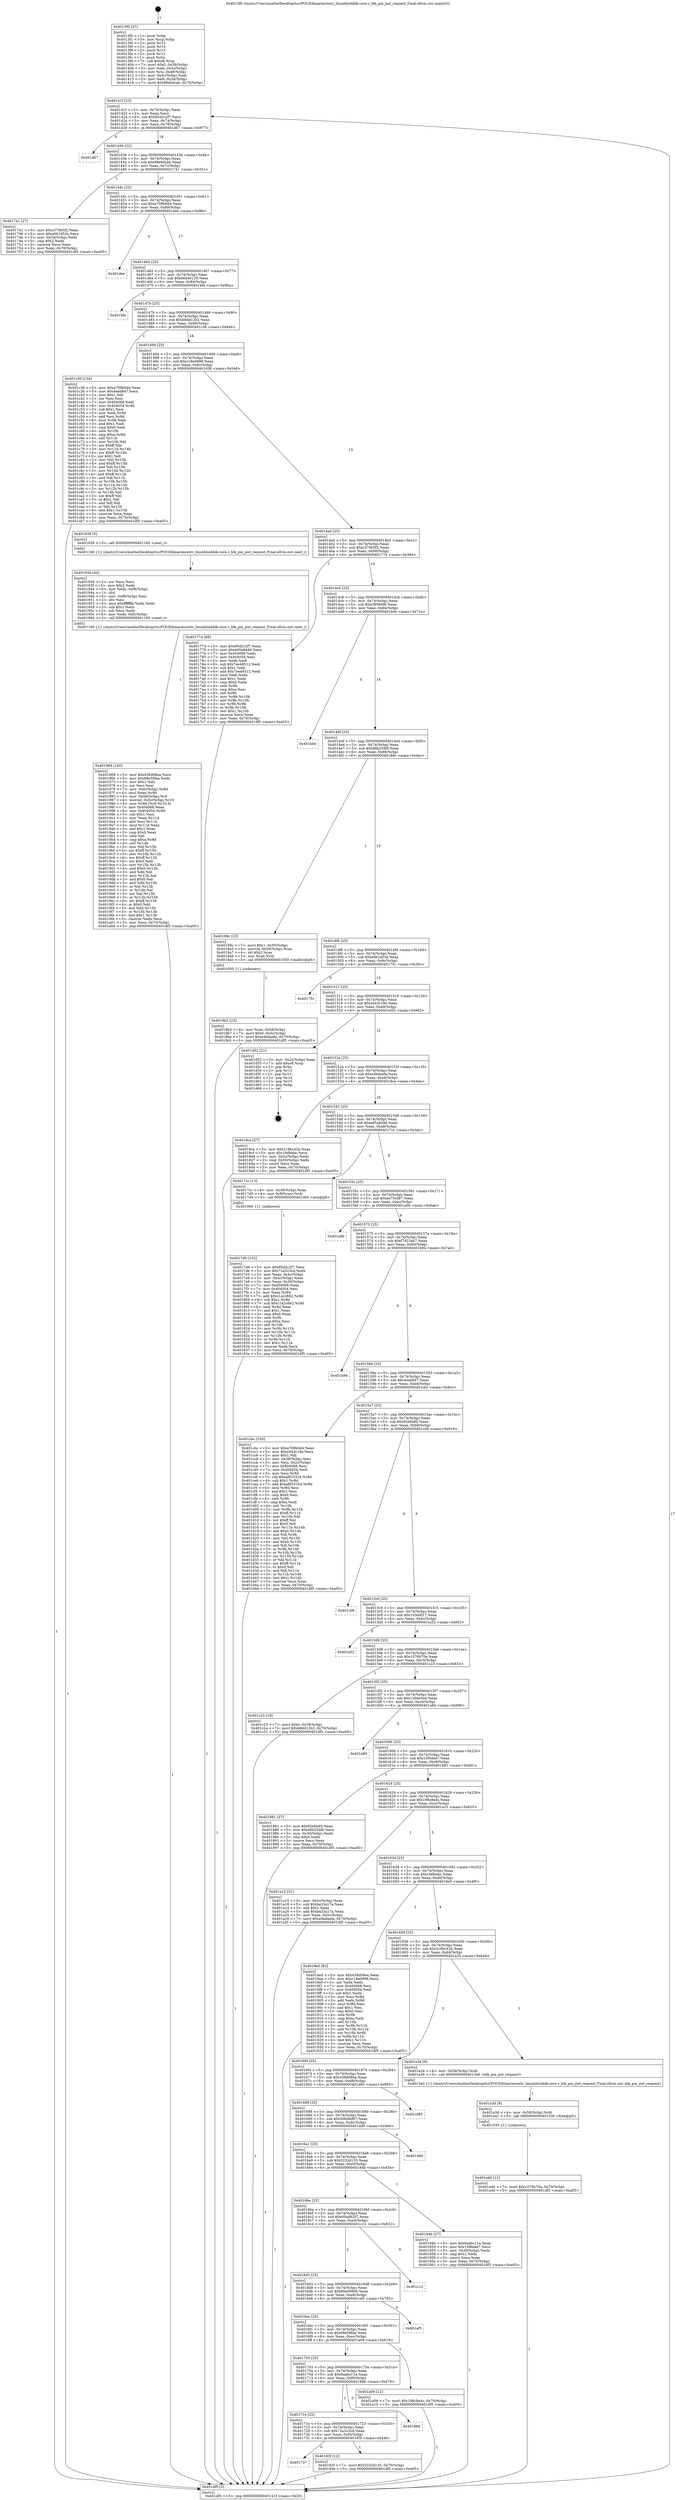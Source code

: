 digraph "0x4013f0" {
  label = "0x4013f0 (/mnt/c/Users/mathe/Desktop/tcc/POCII/binaries/extr_linuxblockblk-core.c_blk_pm_put_request_Final-ollvm.out::main(0))"
  labelloc = "t"
  node[shape=record]

  Entry [label="",width=0.3,height=0.3,shape=circle,fillcolor=black,style=filled]
  "0x40141f" [label="{
     0x40141f [23]\l
     | [instrs]\l
     &nbsp;&nbsp;0x40141f \<+3\>: mov -0x70(%rbp),%eax\l
     &nbsp;&nbsp;0x401422 \<+2\>: mov %eax,%ecx\l
     &nbsp;&nbsp;0x401424 \<+6\>: sub $0x95d2c2f7,%ecx\l
     &nbsp;&nbsp;0x40142a \<+3\>: mov %eax,-0x74(%rbp)\l
     &nbsp;&nbsp;0x40142d \<+3\>: mov %ecx,-0x78(%rbp)\l
     &nbsp;&nbsp;0x401430 \<+6\>: je 0000000000401d67 \<main+0x977\>\l
  }"]
  "0x401d67" [label="{
     0x401d67\l
  }", style=dashed]
  "0x401436" [label="{
     0x401436 [22]\l
     | [instrs]\l
     &nbsp;&nbsp;0x401436 \<+5\>: jmp 000000000040143b \<main+0x4b\>\l
     &nbsp;&nbsp;0x40143b \<+3\>: mov -0x74(%rbp),%eax\l
     &nbsp;&nbsp;0x40143e \<+5\>: sub $0x98e6dcab,%eax\l
     &nbsp;&nbsp;0x401443 \<+3\>: mov %eax,-0x7c(%rbp)\l
     &nbsp;&nbsp;0x401446 \<+6\>: je 0000000000401741 \<main+0x351\>\l
  }"]
  Exit [label="",width=0.3,height=0.3,shape=circle,fillcolor=black,style=filled,peripheries=2]
  "0x401741" [label="{
     0x401741 [27]\l
     | [instrs]\l
     &nbsp;&nbsp;0x401741 \<+5\>: mov $0xc370b5f2,%eax\l
     &nbsp;&nbsp;0x401746 \<+5\>: mov $0xe061d53a,%ecx\l
     &nbsp;&nbsp;0x40174b \<+3\>: mov -0x34(%rbp),%edx\l
     &nbsp;&nbsp;0x40174e \<+3\>: cmp $0x2,%edx\l
     &nbsp;&nbsp;0x401751 \<+3\>: cmovne %ecx,%eax\l
     &nbsp;&nbsp;0x401754 \<+3\>: mov %eax,-0x70(%rbp)\l
     &nbsp;&nbsp;0x401757 \<+5\>: jmp 0000000000401df5 \<main+0xa05\>\l
  }"]
  "0x40144c" [label="{
     0x40144c [22]\l
     | [instrs]\l
     &nbsp;&nbsp;0x40144c \<+5\>: jmp 0000000000401451 \<main+0x61\>\l
     &nbsp;&nbsp;0x401451 \<+3\>: mov -0x74(%rbp),%eax\l
     &nbsp;&nbsp;0x401454 \<+5\>: sub $0xa709b0d4,%eax\l
     &nbsp;&nbsp;0x401459 \<+3\>: mov %eax,-0x80(%rbp)\l
     &nbsp;&nbsp;0x40145c \<+6\>: je 0000000000401dee \<main+0x9fe\>\l
  }"]
  "0x401df5" [label="{
     0x401df5 [5]\l
     | [instrs]\l
     &nbsp;&nbsp;0x401df5 \<+5\>: jmp 000000000040141f \<main+0x2f\>\l
  }"]
  "0x4013f0" [label="{
     0x4013f0 [47]\l
     | [instrs]\l
     &nbsp;&nbsp;0x4013f0 \<+1\>: push %rbp\l
     &nbsp;&nbsp;0x4013f1 \<+3\>: mov %rsp,%rbp\l
     &nbsp;&nbsp;0x4013f4 \<+2\>: push %r15\l
     &nbsp;&nbsp;0x4013f6 \<+2\>: push %r14\l
     &nbsp;&nbsp;0x4013f8 \<+2\>: push %r13\l
     &nbsp;&nbsp;0x4013fa \<+2\>: push %r12\l
     &nbsp;&nbsp;0x4013fc \<+1\>: push %rbx\l
     &nbsp;&nbsp;0x4013fd \<+7\>: sub $0xe8,%rsp\l
     &nbsp;&nbsp;0x401404 \<+7\>: movl $0x0,-0x38(%rbp)\l
     &nbsp;&nbsp;0x40140b \<+3\>: mov %edi,-0x3c(%rbp)\l
     &nbsp;&nbsp;0x40140e \<+4\>: mov %rsi,-0x48(%rbp)\l
     &nbsp;&nbsp;0x401412 \<+3\>: mov -0x3c(%rbp),%edi\l
     &nbsp;&nbsp;0x401415 \<+3\>: mov %edi,-0x34(%rbp)\l
     &nbsp;&nbsp;0x401418 \<+7\>: movl $0x98e6dcab,-0x70(%rbp)\l
  }"]
  "0x401a46" [label="{
     0x401a46 [12]\l
     | [instrs]\l
     &nbsp;&nbsp;0x401a46 \<+7\>: movl $0x1076b70a,-0x70(%rbp)\l
     &nbsp;&nbsp;0x401a4d \<+5\>: jmp 0000000000401df5 \<main+0xa05\>\l
  }"]
  "0x401dee" [label="{
     0x401dee\l
  }", style=dashed]
  "0x401462" [label="{
     0x401462 [25]\l
     | [instrs]\l
     &nbsp;&nbsp;0x401462 \<+5\>: jmp 0000000000401467 \<main+0x77\>\l
     &nbsp;&nbsp;0x401467 \<+3\>: mov -0x74(%rbp),%eax\l
     &nbsp;&nbsp;0x40146a \<+5\>: sub $0xb6d40129,%eax\l
     &nbsp;&nbsp;0x40146f \<+6\>: mov %eax,-0x84(%rbp)\l
     &nbsp;&nbsp;0x401475 \<+6\>: je 0000000000401bfa \<main+0x80a\>\l
  }"]
  "0x401a3d" [label="{
     0x401a3d [9]\l
     | [instrs]\l
     &nbsp;&nbsp;0x401a3d \<+4\>: mov -0x58(%rbp),%rdi\l
     &nbsp;&nbsp;0x401a41 \<+5\>: call 0000000000401030 \<free@plt\>\l
     | [calls]\l
     &nbsp;&nbsp;0x401030 \{1\} (unknown)\l
  }"]
  "0x401bfa" [label="{
     0x401bfa\l
  }", style=dashed]
  "0x40147b" [label="{
     0x40147b [25]\l
     | [instrs]\l
     &nbsp;&nbsp;0x40147b \<+5\>: jmp 0000000000401480 \<main+0x90\>\l
     &nbsp;&nbsp;0x401480 \<+3\>: mov -0x74(%rbp),%eax\l
     &nbsp;&nbsp;0x401483 \<+5\>: sub $0xb8dd12b2,%eax\l
     &nbsp;&nbsp;0x401488 \<+6\>: mov %eax,-0x88(%rbp)\l
     &nbsp;&nbsp;0x40148e \<+6\>: je 0000000000401c36 \<main+0x846\>\l
  }"]
  "0x401969" [label="{
     0x401969 [160]\l
     | [instrs]\l
     &nbsp;&nbsp;0x401969 \<+5\>: mov $0x438d08ea,%ecx\l
     &nbsp;&nbsp;0x40196e \<+5\>: mov $0x68e59fae,%edx\l
     &nbsp;&nbsp;0x401973 \<+3\>: mov $0x1,%dil\l
     &nbsp;&nbsp;0x401976 \<+2\>: xor %esi,%esi\l
     &nbsp;&nbsp;0x401978 \<+7\>: mov -0xfc(%rbp),%r8d\l
     &nbsp;&nbsp;0x40197f \<+4\>: imul %eax,%r8d\l
     &nbsp;&nbsp;0x401983 \<+4\>: mov -0x58(%rbp),%r9\l
     &nbsp;&nbsp;0x401987 \<+4\>: movslq -0x5c(%rbp),%r10\l
     &nbsp;&nbsp;0x40198b \<+4\>: mov %r8d,(%r9,%r10,4)\l
     &nbsp;&nbsp;0x40198f \<+7\>: mov 0x404068,%eax\l
     &nbsp;&nbsp;0x401996 \<+8\>: mov 0x404054,%r8d\l
     &nbsp;&nbsp;0x40199e \<+3\>: sub $0x1,%esi\l
     &nbsp;&nbsp;0x4019a1 \<+3\>: mov %eax,%r11d\l
     &nbsp;&nbsp;0x4019a4 \<+3\>: add %esi,%r11d\l
     &nbsp;&nbsp;0x4019a7 \<+4\>: imul %r11d,%eax\l
     &nbsp;&nbsp;0x4019ab \<+3\>: and $0x1,%eax\l
     &nbsp;&nbsp;0x4019ae \<+3\>: cmp $0x0,%eax\l
     &nbsp;&nbsp;0x4019b1 \<+3\>: sete %bl\l
     &nbsp;&nbsp;0x4019b4 \<+4\>: cmp $0xa,%r8d\l
     &nbsp;&nbsp;0x4019b8 \<+4\>: setl %r14b\l
     &nbsp;&nbsp;0x4019bc \<+3\>: mov %bl,%r15b\l
     &nbsp;&nbsp;0x4019bf \<+4\>: xor $0xff,%r15b\l
     &nbsp;&nbsp;0x4019c3 \<+3\>: mov %r14b,%r12b\l
     &nbsp;&nbsp;0x4019c6 \<+4\>: xor $0xff,%r12b\l
     &nbsp;&nbsp;0x4019ca \<+4\>: xor $0x0,%dil\l
     &nbsp;&nbsp;0x4019ce \<+3\>: mov %r15b,%r13b\l
     &nbsp;&nbsp;0x4019d1 \<+4\>: and $0x0,%r13b\l
     &nbsp;&nbsp;0x4019d5 \<+3\>: and %dil,%bl\l
     &nbsp;&nbsp;0x4019d8 \<+3\>: mov %r12b,%al\l
     &nbsp;&nbsp;0x4019db \<+2\>: and $0x0,%al\l
     &nbsp;&nbsp;0x4019dd \<+3\>: and %dil,%r14b\l
     &nbsp;&nbsp;0x4019e0 \<+3\>: or %bl,%r13b\l
     &nbsp;&nbsp;0x4019e3 \<+3\>: or %r14b,%al\l
     &nbsp;&nbsp;0x4019e6 \<+3\>: xor %al,%r13b\l
     &nbsp;&nbsp;0x4019e9 \<+3\>: or %r12b,%r15b\l
     &nbsp;&nbsp;0x4019ec \<+4\>: xor $0xff,%r15b\l
     &nbsp;&nbsp;0x4019f0 \<+4\>: or $0x0,%dil\l
     &nbsp;&nbsp;0x4019f4 \<+3\>: and %dil,%r15b\l
     &nbsp;&nbsp;0x4019f7 \<+3\>: or %r15b,%r13b\l
     &nbsp;&nbsp;0x4019fa \<+4\>: test $0x1,%r13b\l
     &nbsp;&nbsp;0x4019fe \<+3\>: cmovne %edx,%ecx\l
     &nbsp;&nbsp;0x401a01 \<+3\>: mov %ecx,-0x70(%rbp)\l
     &nbsp;&nbsp;0x401a04 \<+5\>: jmp 0000000000401df5 \<main+0xa05\>\l
  }"]
  "0x401c36" [label="{
     0x401c36 [134]\l
     | [instrs]\l
     &nbsp;&nbsp;0x401c36 \<+5\>: mov $0xa709b0d4,%eax\l
     &nbsp;&nbsp;0x401c3b \<+5\>: mov $0x4eeb847,%ecx\l
     &nbsp;&nbsp;0x401c40 \<+2\>: mov $0x1,%dl\l
     &nbsp;&nbsp;0x401c42 \<+2\>: xor %esi,%esi\l
     &nbsp;&nbsp;0x401c44 \<+7\>: mov 0x404068,%edi\l
     &nbsp;&nbsp;0x401c4b \<+8\>: mov 0x404054,%r8d\l
     &nbsp;&nbsp;0x401c53 \<+3\>: sub $0x1,%esi\l
     &nbsp;&nbsp;0x401c56 \<+3\>: mov %edi,%r9d\l
     &nbsp;&nbsp;0x401c59 \<+3\>: add %esi,%r9d\l
     &nbsp;&nbsp;0x401c5c \<+4\>: imul %r9d,%edi\l
     &nbsp;&nbsp;0x401c60 \<+3\>: and $0x1,%edi\l
     &nbsp;&nbsp;0x401c63 \<+3\>: cmp $0x0,%edi\l
     &nbsp;&nbsp;0x401c66 \<+4\>: sete %r10b\l
     &nbsp;&nbsp;0x401c6a \<+4\>: cmp $0xa,%r8d\l
     &nbsp;&nbsp;0x401c6e \<+4\>: setl %r11b\l
     &nbsp;&nbsp;0x401c72 \<+3\>: mov %r10b,%bl\l
     &nbsp;&nbsp;0x401c75 \<+3\>: xor $0xff,%bl\l
     &nbsp;&nbsp;0x401c78 \<+3\>: mov %r11b,%r14b\l
     &nbsp;&nbsp;0x401c7b \<+4\>: xor $0xff,%r14b\l
     &nbsp;&nbsp;0x401c7f \<+3\>: xor $0x1,%dl\l
     &nbsp;&nbsp;0x401c82 \<+3\>: mov %bl,%r15b\l
     &nbsp;&nbsp;0x401c85 \<+4\>: and $0xff,%r15b\l
     &nbsp;&nbsp;0x401c89 \<+3\>: and %dl,%r10b\l
     &nbsp;&nbsp;0x401c8c \<+3\>: mov %r14b,%r12b\l
     &nbsp;&nbsp;0x401c8f \<+4\>: and $0xff,%r12b\l
     &nbsp;&nbsp;0x401c93 \<+3\>: and %dl,%r11b\l
     &nbsp;&nbsp;0x401c96 \<+3\>: or %r10b,%r15b\l
     &nbsp;&nbsp;0x401c99 \<+3\>: or %r11b,%r12b\l
     &nbsp;&nbsp;0x401c9c \<+3\>: xor %r12b,%r15b\l
     &nbsp;&nbsp;0x401c9f \<+3\>: or %r14b,%bl\l
     &nbsp;&nbsp;0x401ca2 \<+3\>: xor $0xff,%bl\l
     &nbsp;&nbsp;0x401ca5 \<+3\>: or $0x1,%dl\l
     &nbsp;&nbsp;0x401ca8 \<+2\>: and %dl,%bl\l
     &nbsp;&nbsp;0x401caa \<+3\>: or %bl,%r15b\l
     &nbsp;&nbsp;0x401cad \<+4\>: test $0x1,%r15b\l
     &nbsp;&nbsp;0x401cb1 \<+3\>: cmovne %ecx,%eax\l
     &nbsp;&nbsp;0x401cb4 \<+3\>: mov %eax,-0x70(%rbp)\l
     &nbsp;&nbsp;0x401cb7 \<+5\>: jmp 0000000000401df5 \<main+0xa05\>\l
  }"]
  "0x401494" [label="{
     0x401494 [25]\l
     | [instrs]\l
     &nbsp;&nbsp;0x401494 \<+5\>: jmp 0000000000401499 \<main+0xa9\>\l
     &nbsp;&nbsp;0x401499 \<+3\>: mov -0x74(%rbp),%eax\l
     &nbsp;&nbsp;0x40149c \<+5\>: sub $0xc18e0898,%eax\l
     &nbsp;&nbsp;0x4014a1 \<+6\>: mov %eax,-0x8c(%rbp)\l
     &nbsp;&nbsp;0x4014a7 \<+6\>: je 0000000000401938 \<main+0x548\>\l
  }"]
  "0x40193d" [label="{
     0x40193d [44]\l
     | [instrs]\l
     &nbsp;&nbsp;0x40193d \<+2\>: xor %ecx,%ecx\l
     &nbsp;&nbsp;0x40193f \<+5\>: mov $0x2,%edx\l
     &nbsp;&nbsp;0x401944 \<+6\>: mov %edx,-0xf8(%rbp)\l
     &nbsp;&nbsp;0x40194a \<+1\>: cltd\l
     &nbsp;&nbsp;0x40194b \<+6\>: mov -0xf8(%rbp),%esi\l
     &nbsp;&nbsp;0x401951 \<+2\>: idiv %esi\l
     &nbsp;&nbsp;0x401953 \<+6\>: imul $0xfffffffe,%edx,%edx\l
     &nbsp;&nbsp;0x401959 \<+3\>: sub $0x1,%ecx\l
     &nbsp;&nbsp;0x40195c \<+2\>: sub %ecx,%edx\l
     &nbsp;&nbsp;0x40195e \<+6\>: mov %edx,-0xfc(%rbp)\l
     &nbsp;&nbsp;0x401964 \<+5\>: call 0000000000401160 \<next_i\>\l
     | [calls]\l
     &nbsp;&nbsp;0x401160 \{1\} (/mnt/c/Users/mathe/Desktop/tcc/POCII/binaries/extr_linuxblockblk-core.c_blk_pm_put_request_Final-ollvm.out::next_i)\l
  }"]
  "0x401938" [label="{
     0x401938 [5]\l
     | [instrs]\l
     &nbsp;&nbsp;0x401938 \<+5\>: call 0000000000401160 \<next_i\>\l
     | [calls]\l
     &nbsp;&nbsp;0x401160 \{1\} (/mnt/c/Users/mathe/Desktop/tcc/POCII/binaries/extr_linuxblockblk-core.c_blk_pm_put_request_Final-ollvm.out::next_i)\l
  }"]
  "0x4014ad" [label="{
     0x4014ad [25]\l
     | [instrs]\l
     &nbsp;&nbsp;0x4014ad \<+5\>: jmp 00000000004014b2 \<main+0xc2\>\l
     &nbsp;&nbsp;0x4014b2 \<+3\>: mov -0x74(%rbp),%eax\l
     &nbsp;&nbsp;0x4014b5 \<+5\>: sub $0xc370b5f2,%eax\l
     &nbsp;&nbsp;0x4014ba \<+6\>: mov %eax,-0x90(%rbp)\l
     &nbsp;&nbsp;0x4014c0 \<+6\>: je 0000000000401774 \<main+0x384\>\l
  }"]
  "0x4018b3" [label="{
     0x4018b3 [23]\l
     | [instrs]\l
     &nbsp;&nbsp;0x4018b3 \<+4\>: mov %rax,-0x58(%rbp)\l
     &nbsp;&nbsp;0x4018b7 \<+7\>: movl $0x0,-0x5c(%rbp)\l
     &nbsp;&nbsp;0x4018be \<+7\>: movl $0xe4bdaefa,-0x70(%rbp)\l
     &nbsp;&nbsp;0x4018c5 \<+5\>: jmp 0000000000401df5 \<main+0xa05\>\l
  }"]
  "0x401774" [label="{
     0x401774 [88]\l
     | [instrs]\l
     &nbsp;&nbsp;0x401774 \<+5\>: mov $0x95d2c2f7,%eax\l
     &nbsp;&nbsp;0x401779 \<+5\>: mov $0xe95a849d,%ecx\l
     &nbsp;&nbsp;0x40177e \<+7\>: mov 0x404068,%edx\l
     &nbsp;&nbsp;0x401785 \<+7\>: mov 0x404054,%esi\l
     &nbsp;&nbsp;0x40178c \<+2\>: mov %edx,%edi\l
     &nbsp;&nbsp;0x40178e \<+6\>: sub $0x7ee48512,%edi\l
     &nbsp;&nbsp;0x401794 \<+3\>: sub $0x1,%edi\l
     &nbsp;&nbsp;0x401797 \<+6\>: add $0x7ee48512,%edi\l
     &nbsp;&nbsp;0x40179d \<+3\>: imul %edi,%edx\l
     &nbsp;&nbsp;0x4017a0 \<+3\>: and $0x1,%edx\l
     &nbsp;&nbsp;0x4017a3 \<+3\>: cmp $0x0,%edx\l
     &nbsp;&nbsp;0x4017a6 \<+4\>: sete %r8b\l
     &nbsp;&nbsp;0x4017aa \<+3\>: cmp $0xa,%esi\l
     &nbsp;&nbsp;0x4017ad \<+4\>: setl %r9b\l
     &nbsp;&nbsp;0x4017b1 \<+3\>: mov %r8b,%r10b\l
     &nbsp;&nbsp;0x4017b4 \<+3\>: and %r9b,%r10b\l
     &nbsp;&nbsp;0x4017b7 \<+3\>: xor %r9b,%r8b\l
     &nbsp;&nbsp;0x4017ba \<+3\>: or %r8b,%r10b\l
     &nbsp;&nbsp;0x4017bd \<+4\>: test $0x1,%r10b\l
     &nbsp;&nbsp;0x4017c1 \<+3\>: cmovne %ecx,%eax\l
     &nbsp;&nbsp;0x4017c4 \<+3\>: mov %eax,-0x70(%rbp)\l
     &nbsp;&nbsp;0x4017c7 \<+5\>: jmp 0000000000401df5 \<main+0xa05\>\l
  }"]
  "0x4014c6" [label="{
     0x4014c6 [25]\l
     | [instrs]\l
     &nbsp;&nbsp;0x4014c6 \<+5\>: jmp 00000000004014cb \<main+0xdb\>\l
     &nbsp;&nbsp;0x4014cb \<+3\>: mov -0x74(%rbp),%eax\l
     &nbsp;&nbsp;0x4014ce \<+5\>: sub $0xcf9560f6,%eax\l
     &nbsp;&nbsp;0x4014d3 \<+6\>: mov %eax,-0x94(%rbp)\l
     &nbsp;&nbsp;0x4014d9 \<+6\>: je 0000000000401b0e \<main+0x71e\>\l
  }"]
  "0x401737" [label="{
     0x401737\l
  }", style=dashed]
  "0x401b0e" [label="{
     0x401b0e\l
  }", style=dashed]
  "0x4014df" [label="{
     0x4014df [25]\l
     | [instrs]\l
     &nbsp;&nbsp;0x4014df \<+5\>: jmp 00000000004014e4 \<main+0xf4\>\l
     &nbsp;&nbsp;0x4014e4 \<+3\>: mov -0x74(%rbp),%eax\l
     &nbsp;&nbsp;0x4014e7 \<+5\>: sub $0xd6b254f0,%eax\l
     &nbsp;&nbsp;0x4014ec \<+6\>: mov %eax,-0x98(%rbp)\l
     &nbsp;&nbsp;0x4014f2 \<+6\>: je 000000000040189c \<main+0x4ac\>\l
  }"]
  "0x40183f" [label="{
     0x40183f [12]\l
     | [instrs]\l
     &nbsp;&nbsp;0x40183f \<+7\>: movl $0x5232d135,-0x70(%rbp)\l
     &nbsp;&nbsp;0x401846 \<+5\>: jmp 0000000000401df5 \<main+0xa05\>\l
  }"]
  "0x40189c" [label="{
     0x40189c [23]\l
     | [instrs]\l
     &nbsp;&nbsp;0x40189c \<+7\>: movl $0x1,-0x50(%rbp)\l
     &nbsp;&nbsp;0x4018a3 \<+4\>: movslq -0x50(%rbp),%rax\l
     &nbsp;&nbsp;0x4018a7 \<+4\>: shl $0x2,%rax\l
     &nbsp;&nbsp;0x4018ab \<+3\>: mov %rax,%rdi\l
     &nbsp;&nbsp;0x4018ae \<+5\>: call 0000000000401050 \<malloc@plt\>\l
     | [calls]\l
     &nbsp;&nbsp;0x401050 \{1\} (unknown)\l
  }"]
  "0x4014f8" [label="{
     0x4014f8 [25]\l
     | [instrs]\l
     &nbsp;&nbsp;0x4014f8 \<+5\>: jmp 00000000004014fd \<main+0x10d\>\l
     &nbsp;&nbsp;0x4014fd \<+3\>: mov -0x74(%rbp),%eax\l
     &nbsp;&nbsp;0x401500 \<+5\>: sub $0xe061d53a,%eax\l
     &nbsp;&nbsp;0x401505 \<+6\>: mov %eax,-0x9c(%rbp)\l
     &nbsp;&nbsp;0x40150b \<+6\>: je 000000000040175c \<main+0x36c\>\l
  }"]
  "0x40171e" [label="{
     0x40171e [25]\l
     | [instrs]\l
     &nbsp;&nbsp;0x40171e \<+5\>: jmp 0000000000401723 \<main+0x333\>\l
     &nbsp;&nbsp;0x401723 \<+3\>: mov -0x74(%rbp),%eax\l
     &nbsp;&nbsp;0x401726 \<+5\>: sub $0x72a323cd,%eax\l
     &nbsp;&nbsp;0x40172b \<+6\>: mov %eax,-0xf4(%rbp)\l
     &nbsp;&nbsp;0x401731 \<+6\>: je 000000000040183f \<main+0x44f\>\l
  }"]
  "0x40175c" [label="{
     0x40175c\l
  }", style=dashed]
  "0x401511" [label="{
     0x401511 [25]\l
     | [instrs]\l
     &nbsp;&nbsp;0x401511 \<+5\>: jmp 0000000000401516 \<main+0x126\>\l
     &nbsp;&nbsp;0x401516 \<+3\>: mov -0x74(%rbp),%eax\l
     &nbsp;&nbsp;0x401519 \<+5\>: sub $0xe443c18e,%eax\l
     &nbsp;&nbsp;0x40151e \<+6\>: mov %eax,-0xa0(%rbp)\l
     &nbsp;&nbsp;0x401524 \<+6\>: je 0000000000401d52 \<main+0x962\>\l
  }"]
  "0x401866" [label="{
     0x401866\l
  }", style=dashed]
  "0x401d52" [label="{
     0x401d52 [21]\l
     | [instrs]\l
     &nbsp;&nbsp;0x401d52 \<+3\>: mov -0x2c(%rbp),%eax\l
     &nbsp;&nbsp;0x401d55 \<+7\>: add $0xe8,%rsp\l
     &nbsp;&nbsp;0x401d5c \<+1\>: pop %rbx\l
     &nbsp;&nbsp;0x401d5d \<+2\>: pop %r12\l
     &nbsp;&nbsp;0x401d5f \<+2\>: pop %r13\l
     &nbsp;&nbsp;0x401d61 \<+2\>: pop %r14\l
     &nbsp;&nbsp;0x401d63 \<+2\>: pop %r15\l
     &nbsp;&nbsp;0x401d65 \<+1\>: pop %rbp\l
     &nbsp;&nbsp;0x401d66 \<+1\>: ret\l
  }"]
  "0x40152a" [label="{
     0x40152a [25]\l
     | [instrs]\l
     &nbsp;&nbsp;0x40152a \<+5\>: jmp 000000000040152f \<main+0x13f\>\l
     &nbsp;&nbsp;0x40152f \<+3\>: mov -0x74(%rbp),%eax\l
     &nbsp;&nbsp;0x401532 \<+5\>: sub $0xe4bdaefa,%eax\l
     &nbsp;&nbsp;0x401537 \<+6\>: mov %eax,-0xa4(%rbp)\l
     &nbsp;&nbsp;0x40153d \<+6\>: je 00000000004018ca \<main+0x4da\>\l
  }"]
  "0x401705" [label="{
     0x401705 [25]\l
     | [instrs]\l
     &nbsp;&nbsp;0x401705 \<+5\>: jmp 000000000040170a \<main+0x31a\>\l
     &nbsp;&nbsp;0x40170a \<+3\>: mov -0x74(%rbp),%eax\l
     &nbsp;&nbsp;0x40170d \<+5\>: sub $0x6aabc11a,%eax\l
     &nbsp;&nbsp;0x401712 \<+6\>: mov %eax,-0xf0(%rbp)\l
     &nbsp;&nbsp;0x401718 \<+6\>: je 0000000000401866 \<main+0x476\>\l
  }"]
  "0x4018ca" [label="{
     0x4018ca [27]\l
     | [instrs]\l
     &nbsp;&nbsp;0x4018ca \<+5\>: mov $0x318bc42b,%eax\l
     &nbsp;&nbsp;0x4018cf \<+5\>: mov $0x1fefbebc,%ecx\l
     &nbsp;&nbsp;0x4018d4 \<+3\>: mov -0x5c(%rbp),%edx\l
     &nbsp;&nbsp;0x4018d7 \<+3\>: cmp -0x50(%rbp),%edx\l
     &nbsp;&nbsp;0x4018da \<+3\>: cmovl %ecx,%eax\l
     &nbsp;&nbsp;0x4018dd \<+3\>: mov %eax,-0x70(%rbp)\l
     &nbsp;&nbsp;0x4018e0 \<+5\>: jmp 0000000000401df5 \<main+0xa05\>\l
  }"]
  "0x401543" [label="{
     0x401543 [25]\l
     | [instrs]\l
     &nbsp;&nbsp;0x401543 \<+5\>: jmp 0000000000401548 \<main+0x158\>\l
     &nbsp;&nbsp;0x401548 \<+3\>: mov -0x74(%rbp),%eax\l
     &nbsp;&nbsp;0x40154b \<+5\>: sub $0xe95a849d,%eax\l
     &nbsp;&nbsp;0x401550 \<+6\>: mov %eax,-0xa8(%rbp)\l
     &nbsp;&nbsp;0x401556 \<+6\>: je 00000000004017cc \<main+0x3dc\>\l
  }"]
  "0x401a09" [label="{
     0x401a09 [12]\l
     | [instrs]\l
     &nbsp;&nbsp;0x401a09 \<+7\>: movl $0x198c8e4c,-0x70(%rbp)\l
     &nbsp;&nbsp;0x401a10 \<+5\>: jmp 0000000000401df5 \<main+0xa05\>\l
  }"]
  "0x4017cc" [label="{
     0x4017cc [13]\l
     | [instrs]\l
     &nbsp;&nbsp;0x4017cc \<+4\>: mov -0x48(%rbp),%rax\l
     &nbsp;&nbsp;0x4017d0 \<+4\>: mov 0x8(%rax),%rdi\l
     &nbsp;&nbsp;0x4017d4 \<+5\>: call 0000000000401060 \<atoi@plt\>\l
     | [calls]\l
     &nbsp;&nbsp;0x401060 \{1\} (unknown)\l
  }"]
  "0x40155c" [label="{
     0x40155c [25]\l
     | [instrs]\l
     &nbsp;&nbsp;0x40155c \<+5\>: jmp 0000000000401561 \<main+0x171\>\l
     &nbsp;&nbsp;0x401561 \<+3\>: mov -0x74(%rbp),%eax\l
     &nbsp;&nbsp;0x401564 \<+5\>: sub $0xee75cd87,%eax\l
     &nbsp;&nbsp;0x401569 \<+6\>: mov %eax,-0xac(%rbp)\l
     &nbsp;&nbsp;0x40156f \<+6\>: je 0000000000401a9b \<main+0x6ab\>\l
  }"]
  "0x4017d9" [label="{
     0x4017d9 [102]\l
     | [instrs]\l
     &nbsp;&nbsp;0x4017d9 \<+5\>: mov $0x95d2c2f7,%ecx\l
     &nbsp;&nbsp;0x4017de \<+5\>: mov $0x72a323cd,%edx\l
     &nbsp;&nbsp;0x4017e3 \<+3\>: mov %eax,-0x4c(%rbp)\l
     &nbsp;&nbsp;0x4017e6 \<+3\>: mov -0x4c(%rbp),%eax\l
     &nbsp;&nbsp;0x4017e9 \<+3\>: mov %eax,-0x30(%rbp)\l
     &nbsp;&nbsp;0x4017ec \<+7\>: mov 0x404068,%eax\l
     &nbsp;&nbsp;0x4017f3 \<+7\>: mov 0x404054,%esi\l
     &nbsp;&nbsp;0x4017fa \<+3\>: mov %eax,%r8d\l
     &nbsp;&nbsp;0x4017fd \<+7\>: add $0xc1a2c662,%r8d\l
     &nbsp;&nbsp;0x401804 \<+4\>: sub $0x1,%r8d\l
     &nbsp;&nbsp;0x401808 \<+7\>: sub $0xc1a2c662,%r8d\l
     &nbsp;&nbsp;0x40180f \<+4\>: imul %r8d,%eax\l
     &nbsp;&nbsp;0x401813 \<+3\>: and $0x1,%eax\l
     &nbsp;&nbsp;0x401816 \<+3\>: cmp $0x0,%eax\l
     &nbsp;&nbsp;0x401819 \<+4\>: sete %r9b\l
     &nbsp;&nbsp;0x40181d \<+3\>: cmp $0xa,%esi\l
     &nbsp;&nbsp;0x401820 \<+4\>: setl %r10b\l
     &nbsp;&nbsp;0x401824 \<+3\>: mov %r9b,%r11b\l
     &nbsp;&nbsp;0x401827 \<+3\>: and %r10b,%r11b\l
     &nbsp;&nbsp;0x40182a \<+3\>: xor %r10b,%r9b\l
     &nbsp;&nbsp;0x40182d \<+3\>: or %r9b,%r11b\l
     &nbsp;&nbsp;0x401830 \<+4\>: test $0x1,%r11b\l
     &nbsp;&nbsp;0x401834 \<+3\>: cmovne %edx,%ecx\l
     &nbsp;&nbsp;0x401837 \<+3\>: mov %ecx,-0x70(%rbp)\l
     &nbsp;&nbsp;0x40183a \<+5\>: jmp 0000000000401df5 \<main+0xa05\>\l
  }"]
  "0x4016ec" [label="{
     0x4016ec [25]\l
     | [instrs]\l
     &nbsp;&nbsp;0x4016ec \<+5\>: jmp 00000000004016f1 \<main+0x301\>\l
     &nbsp;&nbsp;0x4016f1 \<+3\>: mov -0x74(%rbp),%eax\l
     &nbsp;&nbsp;0x4016f4 \<+5\>: sub $0x68e59fae,%eax\l
     &nbsp;&nbsp;0x4016f9 \<+6\>: mov %eax,-0xec(%rbp)\l
     &nbsp;&nbsp;0x4016ff \<+6\>: je 0000000000401a09 \<main+0x619\>\l
  }"]
  "0x401a9b" [label="{
     0x401a9b\l
  }", style=dashed]
  "0x401575" [label="{
     0x401575 [25]\l
     | [instrs]\l
     &nbsp;&nbsp;0x401575 \<+5\>: jmp 000000000040157a \<main+0x18a\>\l
     &nbsp;&nbsp;0x40157a \<+3\>: mov -0x74(%rbp),%eax\l
     &nbsp;&nbsp;0x40157d \<+5\>: sub $0xf7423ab7,%eax\l
     &nbsp;&nbsp;0x401582 \<+6\>: mov %eax,-0xb0(%rbp)\l
     &nbsp;&nbsp;0x401588 \<+6\>: je 0000000000401b94 \<main+0x7a4\>\l
  }"]
  "0x401af5" [label="{
     0x401af5\l
  }", style=dashed]
  "0x401b94" [label="{
     0x401b94\l
  }", style=dashed]
  "0x40158e" [label="{
     0x40158e [25]\l
     | [instrs]\l
     &nbsp;&nbsp;0x40158e \<+5\>: jmp 0000000000401593 \<main+0x1a3\>\l
     &nbsp;&nbsp;0x401593 \<+3\>: mov -0x74(%rbp),%eax\l
     &nbsp;&nbsp;0x401596 \<+5\>: sub $0x4eeb847,%eax\l
     &nbsp;&nbsp;0x40159b \<+6\>: mov %eax,-0xb4(%rbp)\l
     &nbsp;&nbsp;0x4015a1 \<+6\>: je 0000000000401cbc \<main+0x8cc\>\l
  }"]
  "0x4016d3" [label="{
     0x4016d3 [25]\l
     | [instrs]\l
     &nbsp;&nbsp;0x4016d3 \<+5\>: jmp 00000000004016d8 \<main+0x2e8\>\l
     &nbsp;&nbsp;0x4016d8 \<+3\>: mov -0x74(%rbp),%eax\l
     &nbsp;&nbsp;0x4016db \<+5\>: sub $0x60e50806,%eax\l
     &nbsp;&nbsp;0x4016e0 \<+6\>: mov %eax,-0xe8(%rbp)\l
     &nbsp;&nbsp;0x4016e6 \<+6\>: je 0000000000401af5 \<main+0x705\>\l
  }"]
  "0x401cbc" [label="{
     0x401cbc [150]\l
     | [instrs]\l
     &nbsp;&nbsp;0x401cbc \<+5\>: mov $0xa709b0d4,%eax\l
     &nbsp;&nbsp;0x401cc1 \<+5\>: mov $0xe443c18e,%ecx\l
     &nbsp;&nbsp;0x401cc6 \<+2\>: mov $0x1,%dl\l
     &nbsp;&nbsp;0x401cc8 \<+3\>: mov -0x38(%rbp),%esi\l
     &nbsp;&nbsp;0x401ccb \<+3\>: mov %esi,-0x2c(%rbp)\l
     &nbsp;&nbsp;0x401cce \<+7\>: mov 0x404068,%esi\l
     &nbsp;&nbsp;0x401cd5 \<+7\>: mov 0x404054,%edi\l
     &nbsp;&nbsp;0x401cdc \<+3\>: mov %esi,%r8d\l
     &nbsp;&nbsp;0x401cdf \<+7\>: sub $0xa8f33324,%r8d\l
     &nbsp;&nbsp;0x401ce6 \<+4\>: sub $0x1,%r8d\l
     &nbsp;&nbsp;0x401cea \<+7\>: add $0xa8f33324,%r8d\l
     &nbsp;&nbsp;0x401cf1 \<+4\>: imul %r8d,%esi\l
     &nbsp;&nbsp;0x401cf5 \<+3\>: and $0x1,%esi\l
     &nbsp;&nbsp;0x401cf8 \<+3\>: cmp $0x0,%esi\l
     &nbsp;&nbsp;0x401cfb \<+4\>: sete %r9b\l
     &nbsp;&nbsp;0x401cff \<+3\>: cmp $0xa,%edi\l
     &nbsp;&nbsp;0x401d02 \<+4\>: setl %r10b\l
     &nbsp;&nbsp;0x401d06 \<+3\>: mov %r9b,%r11b\l
     &nbsp;&nbsp;0x401d09 \<+4\>: xor $0xff,%r11b\l
     &nbsp;&nbsp;0x401d0d \<+3\>: mov %r10b,%bl\l
     &nbsp;&nbsp;0x401d10 \<+3\>: xor $0xff,%bl\l
     &nbsp;&nbsp;0x401d13 \<+3\>: xor $0x0,%dl\l
     &nbsp;&nbsp;0x401d16 \<+3\>: mov %r11b,%r14b\l
     &nbsp;&nbsp;0x401d19 \<+4\>: and $0x0,%r14b\l
     &nbsp;&nbsp;0x401d1d \<+3\>: and %dl,%r9b\l
     &nbsp;&nbsp;0x401d20 \<+3\>: mov %bl,%r15b\l
     &nbsp;&nbsp;0x401d23 \<+4\>: and $0x0,%r15b\l
     &nbsp;&nbsp;0x401d27 \<+3\>: and %dl,%r10b\l
     &nbsp;&nbsp;0x401d2a \<+3\>: or %r9b,%r14b\l
     &nbsp;&nbsp;0x401d2d \<+3\>: or %r10b,%r15b\l
     &nbsp;&nbsp;0x401d30 \<+3\>: xor %r15b,%r14b\l
     &nbsp;&nbsp;0x401d33 \<+3\>: or %bl,%r11b\l
     &nbsp;&nbsp;0x401d36 \<+4\>: xor $0xff,%r11b\l
     &nbsp;&nbsp;0x401d3a \<+3\>: or $0x0,%dl\l
     &nbsp;&nbsp;0x401d3d \<+3\>: and %dl,%r11b\l
     &nbsp;&nbsp;0x401d40 \<+3\>: or %r11b,%r14b\l
     &nbsp;&nbsp;0x401d43 \<+4\>: test $0x1,%r14b\l
     &nbsp;&nbsp;0x401d47 \<+3\>: cmovne %ecx,%eax\l
     &nbsp;&nbsp;0x401d4a \<+3\>: mov %eax,-0x70(%rbp)\l
     &nbsp;&nbsp;0x401d4d \<+5\>: jmp 0000000000401df5 \<main+0xa05\>\l
  }"]
  "0x4015a7" [label="{
     0x4015a7 [25]\l
     | [instrs]\l
     &nbsp;&nbsp;0x4015a7 \<+5\>: jmp 00000000004015ac \<main+0x1bc\>\l
     &nbsp;&nbsp;0x4015ac \<+3\>: mov -0x74(%rbp),%eax\l
     &nbsp;&nbsp;0x4015af \<+5\>: sub $0x92e6b80,%eax\l
     &nbsp;&nbsp;0x4015b4 \<+6\>: mov %eax,-0xb8(%rbp)\l
     &nbsp;&nbsp;0x4015ba \<+6\>: je 0000000000401c06 \<main+0x816\>\l
  }"]
  "0x401c12" [label="{
     0x401c12\l
  }", style=dashed]
  "0x401c06" [label="{
     0x401c06\l
  }", style=dashed]
  "0x4015c0" [label="{
     0x4015c0 [25]\l
     | [instrs]\l
     &nbsp;&nbsp;0x4015c0 \<+5\>: jmp 00000000004015c5 \<main+0x1d5\>\l
     &nbsp;&nbsp;0x4015c5 \<+3\>: mov -0x74(%rbp),%eax\l
     &nbsp;&nbsp;0x4015c8 \<+5\>: sub $0x103d4f17,%eax\l
     &nbsp;&nbsp;0x4015cd \<+6\>: mov %eax,-0xbc(%rbp)\l
     &nbsp;&nbsp;0x4015d3 \<+6\>: je 0000000000401a52 \<main+0x662\>\l
  }"]
  "0x4016ba" [label="{
     0x4016ba [25]\l
     | [instrs]\l
     &nbsp;&nbsp;0x4016ba \<+5\>: jmp 00000000004016bf \<main+0x2cf\>\l
     &nbsp;&nbsp;0x4016bf \<+3\>: mov -0x74(%rbp),%eax\l
     &nbsp;&nbsp;0x4016c2 \<+5\>: sub $0x60ad8207,%eax\l
     &nbsp;&nbsp;0x4016c7 \<+6\>: mov %eax,-0xe4(%rbp)\l
     &nbsp;&nbsp;0x4016cd \<+6\>: je 0000000000401c12 \<main+0x822\>\l
  }"]
  "0x401a52" [label="{
     0x401a52\l
  }", style=dashed]
  "0x4015d9" [label="{
     0x4015d9 [25]\l
     | [instrs]\l
     &nbsp;&nbsp;0x4015d9 \<+5\>: jmp 00000000004015de \<main+0x1ee\>\l
     &nbsp;&nbsp;0x4015de \<+3\>: mov -0x74(%rbp),%eax\l
     &nbsp;&nbsp;0x4015e1 \<+5\>: sub $0x1076b70a,%eax\l
     &nbsp;&nbsp;0x4015e6 \<+6\>: mov %eax,-0xc0(%rbp)\l
     &nbsp;&nbsp;0x4015ec \<+6\>: je 0000000000401c23 \<main+0x833\>\l
  }"]
  "0x40184b" [label="{
     0x40184b [27]\l
     | [instrs]\l
     &nbsp;&nbsp;0x40184b \<+5\>: mov $0x6aabc11a,%eax\l
     &nbsp;&nbsp;0x401850 \<+5\>: mov $0x15f6dea7,%ecx\l
     &nbsp;&nbsp;0x401855 \<+3\>: mov -0x30(%rbp),%edx\l
     &nbsp;&nbsp;0x401858 \<+3\>: cmp $0x1,%edx\l
     &nbsp;&nbsp;0x40185b \<+3\>: cmovl %ecx,%eax\l
     &nbsp;&nbsp;0x40185e \<+3\>: mov %eax,-0x70(%rbp)\l
     &nbsp;&nbsp;0x401861 \<+5\>: jmp 0000000000401df5 \<main+0xa05\>\l
  }"]
  "0x401c23" [label="{
     0x401c23 [19]\l
     | [instrs]\l
     &nbsp;&nbsp;0x401c23 \<+7\>: movl $0x0,-0x38(%rbp)\l
     &nbsp;&nbsp;0x401c2a \<+7\>: movl $0xb8dd12b2,-0x70(%rbp)\l
     &nbsp;&nbsp;0x401c31 \<+5\>: jmp 0000000000401df5 \<main+0xa05\>\l
  }"]
  "0x4015f2" [label="{
     0x4015f2 [25]\l
     | [instrs]\l
     &nbsp;&nbsp;0x4015f2 \<+5\>: jmp 00000000004015f7 \<main+0x207\>\l
     &nbsp;&nbsp;0x4015f7 \<+3\>: mov -0x74(%rbp),%eax\l
     &nbsp;&nbsp;0x4015fa \<+5\>: sub $0x12bbe5a4,%eax\l
     &nbsp;&nbsp;0x4015ff \<+6\>: mov %eax,-0xc4(%rbp)\l
     &nbsp;&nbsp;0x401605 \<+6\>: je 0000000000401a80 \<main+0x690\>\l
  }"]
  "0x4016a1" [label="{
     0x4016a1 [25]\l
     | [instrs]\l
     &nbsp;&nbsp;0x4016a1 \<+5\>: jmp 00000000004016a6 \<main+0x2b6\>\l
     &nbsp;&nbsp;0x4016a6 \<+3\>: mov -0x74(%rbp),%eax\l
     &nbsp;&nbsp;0x4016a9 \<+5\>: sub $0x5232d135,%eax\l
     &nbsp;&nbsp;0x4016ae \<+6\>: mov %eax,-0xe0(%rbp)\l
     &nbsp;&nbsp;0x4016b4 \<+6\>: je 000000000040184b \<main+0x45b\>\l
  }"]
  "0x401a80" [label="{
     0x401a80\l
  }", style=dashed]
  "0x40160b" [label="{
     0x40160b [25]\l
     | [instrs]\l
     &nbsp;&nbsp;0x40160b \<+5\>: jmp 0000000000401610 \<main+0x220\>\l
     &nbsp;&nbsp;0x401610 \<+3\>: mov -0x74(%rbp),%eax\l
     &nbsp;&nbsp;0x401613 \<+5\>: sub $0x15f6dea7,%eax\l
     &nbsp;&nbsp;0x401618 \<+6\>: mov %eax,-0xc8(%rbp)\l
     &nbsp;&nbsp;0x40161e \<+6\>: je 0000000000401881 \<main+0x491\>\l
  }"]
  "0x401dd0" [label="{
     0x401dd0\l
  }", style=dashed]
  "0x401881" [label="{
     0x401881 [27]\l
     | [instrs]\l
     &nbsp;&nbsp;0x401881 \<+5\>: mov $0x92e6b80,%eax\l
     &nbsp;&nbsp;0x401886 \<+5\>: mov $0xd6b254f0,%ecx\l
     &nbsp;&nbsp;0x40188b \<+3\>: mov -0x30(%rbp),%edx\l
     &nbsp;&nbsp;0x40188e \<+3\>: cmp $0x0,%edx\l
     &nbsp;&nbsp;0x401891 \<+3\>: cmove %ecx,%eax\l
     &nbsp;&nbsp;0x401894 \<+3\>: mov %eax,-0x70(%rbp)\l
     &nbsp;&nbsp;0x401897 \<+5\>: jmp 0000000000401df5 \<main+0xa05\>\l
  }"]
  "0x401624" [label="{
     0x401624 [25]\l
     | [instrs]\l
     &nbsp;&nbsp;0x401624 \<+5\>: jmp 0000000000401629 \<main+0x239\>\l
     &nbsp;&nbsp;0x401629 \<+3\>: mov -0x74(%rbp),%eax\l
     &nbsp;&nbsp;0x40162c \<+5\>: sub $0x198c8e4c,%eax\l
     &nbsp;&nbsp;0x401631 \<+6\>: mov %eax,-0xcc(%rbp)\l
     &nbsp;&nbsp;0x401637 \<+6\>: je 0000000000401a15 \<main+0x625\>\l
  }"]
  "0x401688" [label="{
     0x401688 [25]\l
     | [instrs]\l
     &nbsp;&nbsp;0x401688 \<+5\>: jmp 000000000040168d \<main+0x29d\>\l
     &nbsp;&nbsp;0x40168d \<+3\>: mov -0x74(%rbp),%eax\l
     &nbsp;&nbsp;0x401690 \<+5\>: sub $0x50b06d67,%eax\l
     &nbsp;&nbsp;0x401695 \<+6\>: mov %eax,-0xdc(%rbp)\l
     &nbsp;&nbsp;0x40169b \<+6\>: je 0000000000401dd0 \<main+0x9e0\>\l
  }"]
  "0x401a15" [label="{
     0x401a15 [31]\l
     | [instrs]\l
     &nbsp;&nbsp;0x401a15 \<+3\>: mov -0x5c(%rbp),%eax\l
     &nbsp;&nbsp;0x401a18 \<+5\>: sub $0xba33a17a,%eax\l
     &nbsp;&nbsp;0x401a1d \<+3\>: add $0x1,%eax\l
     &nbsp;&nbsp;0x401a20 \<+5\>: add $0xba33a17a,%eax\l
     &nbsp;&nbsp;0x401a25 \<+3\>: mov %eax,-0x5c(%rbp)\l
     &nbsp;&nbsp;0x401a28 \<+7\>: movl $0xe4bdaefa,-0x70(%rbp)\l
     &nbsp;&nbsp;0x401a2f \<+5\>: jmp 0000000000401df5 \<main+0xa05\>\l
  }"]
  "0x40163d" [label="{
     0x40163d [25]\l
     | [instrs]\l
     &nbsp;&nbsp;0x40163d \<+5\>: jmp 0000000000401642 \<main+0x252\>\l
     &nbsp;&nbsp;0x401642 \<+3\>: mov -0x74(%rbp),%eax\l
     &nbsp;&nbsp;0x401645 \<+5\>: sub $0x1fefbebc,%eax\l
     &nbsp;&nbsp;0x40164a \<+6\>: mov %eax,-0xd0(%rbp)\l
     &nbsp;&nbsp;0x401650 \<+6\>: je 00000000004018e5 \<main+0x4f5\>\l
  }"]
  "0x401d83" [label="{
     0x401d83\l
  }", style=dashed]
  "0x4018e5" [label="{
     0x4018e5 [83]\l
     | [instrs]\l
     &nbsp;&nbsp;0x4018e5 \<+5\>: mov $0x438d08ea,%eax\l
     &nbsp;&nbsp;0x4018ea \<+5\>: mov $0xc18e0898,%ecx\l
     &nbsp;&nbsp;0x4018ef \<+2\>: xor %edx,%edx\l
     &nbsp;&nbsp;0x4018f1 \<+7\>: mov 0x404068,%esi\l
     &nbsp;&nbsp;0x4018f8 \<+7\>: mov 0x404054,%edi\l
     &nbsp;&nbsp;0x4018ff \<+3\>: sub $0x1,%edx\l
     &nbsp;&nbsp;0x401902 \<+3\>: mov %esi,%r8d\l
     &nbsp;&nbsp;0x401905 \<+3\>: add %edx,%r8d\l
     &nbsp;&nbsp;0x401908 \<+4\>: imul %r8d,%esi\l
     &nbsp;&nbsp;0x40190c \<+3\>: and $0x1,%esi\l
     &nbsp;&nbsp;0x40190f \<+3\>: cmp $0x0,%esi\l
     &nbsp;&nbsp;0x401912 \<+4\>: sete %r9b\l
     &nbsp;&nbsp;0x401916 \<+3\>: cmp $0xa,%edi\l
     &nbsp;&nbsp;0x401919 \<+4\>: setl %r10b\l
     &nbsp;&nbsp;0x40191d \<+3\>: mov %r9b,%r11b\l
     &nbsp;&nbsp;0x401920 \<+3\>: and %r10b,%r11b\l
     &nbsp;&nbsp;0x401923 \<+3\>: xor %r10b,%r9b\l
     &nbsp;&nbsp;0x401926 \<+3\>: or %r9b,%r11b\l
     &nbsp;&nbsp;0x401929 \<+4\>: test $0x1,%r11b\l
     &nbsp;&nbsp;0x40192d \<+3\>: cmovne %ecx,%eax\l
     &nbsp;&nbsp;0x401930 \<+3\>: mov %eax,-0x70(%rbp)\l
     &nbsp;&nbsp;0x401933 \<+5\>: jmp 0000000000401df5 \<main+0xa05\>\l
  }"]
  "0x401656" [label="{
     0x401656 [25]\l
     | [instrs]\l
     &nbsp;&nbsp;0x401656 \<+5\>: jmp 000000000040165b \<main+0x26b\>\l
     &nbsp;&nbsp;0x40165b \<+3\>: mov -0x74(%rbp),%eax\l
     &nbsp;&nbsp;0x40165e \<+5\>: sub $0x318bc42b,%eax\l
     &nbsp;&nbsp;0x401663 \<+6\>: mov %eax,-0xd4(%rbp)\l
     &nbsp;&nbsp;0x401669 \<+6\>: je 0000000000401a34 \<main+0x644\>\l
  }"]
  "0x40166f" [label="{
     0x40166f [25]\l
     | [instrs]\l
     &nbsp;&nbsp;0x40166f \<+5\>: jmp 0000000000401674 \<main+0x284\>\l
     &nbsp;&nbsp;0x401674 \<+3\>: mov -0x74(%rbp),%eax\l
     &nbsp;&nbsp;0x401677 \<+5\>: sub $0x438d08ea,%eax\l
     &nbsp;&nbsp;0x40167c \<+6\>: mov %eax,-0xd8(%rbp)\l
     &nbsp;&nbsp;0x401682 \<+6\>: je 0000000000401d83 \<main+0x993\>\l
  }"]
  "0x401a34" [label="{
     0x401a34 [9]\l
     | [instrs]\l
     &nbsp;&nbsp;0x401a34 \<+4\>: mov -0x58(%rbp),%rdi\l
     &nbsp;&nbsp;0x401a38 \<+5\>: call 00000000004013e0 \<blk_pm_put_request\>\l
     | [calls]\l
     &nbsp;&nbsp;0x4013e0 \{1\} (/mnt/c/Users/mathe/Desktop/tcc/POCII/binaries/extr_linuxblockblk-core.c_blk_pm_put_request_Final-ollvm.out::blk_pm_put_request)\l
  }"]
  Entry -> "0x4013f0" [label=" 1"]
  "0x40141f" -> "0x401d67" [label=" 0"]
  "0x40141f" -> "0x401436" [label=" 18"]
  "0x401d52" -> Exit [label=" 1"]
  "0x401436" -> "0x401741" [label=" 1"]
  "0x401436" -> "0x40144c" [label=" 17"]
  "0x401741" -> "0x401df5" [label=" 1"]
  "0x4013f0" -> "0x40141f" [label=" 1"]
  "0x401df5" -> "0x40141f" [label=" 17"]
  "0x401cbc" -> "0x401df5" [label=" 1"]
  "0x40144c" -> "0x401dee" [label=" 0"]
  "0x40144c" -> "0x401462" [label=" 17"]
  "0x401c36" -> "0x401df5" [label=" 1"]
  "0x401462" -> "0x401bfa" [label=" 0"]
  "0x401462" -> "0x40147b" [label=" 17"]
  "0x401c23" -> "0x401df5" [label=" 1"]
  "0x40147b" -> "0x401c36" [label=" 1"]
  "0x40147b" -> "0x401494" [label=" 16"]
  "0x401a46" -> "0x401df5" [label=" 1"]
  "0x401494" -> "0x401938" [label=" 1"]
  "0x401494" -> "0x4014ad" [label=" 15"]
  "0x401a3d" -> "0x401a46" [label=" 1"]
  "0x4014ad" -> "0x401774" [label=" 1"]
  "0x4014ad" -> "0x4014c6" [label=" 14"]
  "0x401774" -> "0x401df5" [label=" 1"]
  "0x401a34" -> "0x401a3d" [label=" 1"]
  "0x4014c6" -> "0x401b0e" [label=" 0"]
  "0x4014c6" -> "0x4014df" [label=" 14"]
  "0x401a15" -> "0x401df5" [label=" 1"]
  "0x4014df" -> "0x40189c" [label=" 1"]
  "0x4014df" -> "0x4014f8" [label=" 13"]
  "0x401a09" -> "0x401df5" [label=" 1"]
  "0x4014f8" -> "0x40175c" [label=" 0"]
  "0x4014f8" -> "0x401511" [label=" 13"]
  "0x40193d" -> "0x401969" [label=" 1"]
  "0x401511" -> "0x401d52" [label=" 1"]
  "0x401511" -> "0x40152a" [label=" 12"]
  "0x401938" -> "0x40193d" [label=" 1"]
  "0x40152a" -> "0x4018ca" [label=" 2"]
  "0x40152a" -> "0x401543" [label=" 10"]
  "0x4018ca" -> "0x401df5" [label=" 2"]
  "0x401543" -> "0x4017cc" [label=" 1"]
  "0x401543" -> "0x40155c" [label=" 9"]
  "0x4017cc" -> "0x4017d9" [label=" 1"]
  "0x4017d9" -> "0x401df5" [label=" 1"]
  "0x4018b3" -> "0x401df5" [label=" 1"]
  "0x40155c" -> "0x401a9b" [label=" 0"]
  "0x40155c" -> "0x401575" [label=" 9"]
  "0x401881" -> "0x401df5" [label=" 1"]
  "0x401575" -> "0x401b94" [label=" 0"]
  "0x401575" -> "0x40158e" [label=" 9"]
  "0x40184b" -> "0x401df5" [label=" 1"]
  "0x40158e" -> "0x401cbc" [label=" 1"]
  "0x40158e" -> "0x4015a7" [label=" 8"]
  "0x40171e" -> "0x401737" [label=" 0"]
  "0x4015a7" -> "0x401c06" [label=" 0"]
  "0x4015a7" -> "0x4015c0" [label=" 8"]
  "0x40171e" -> "0x40183f" [label=" 1"]
  "0x4015c0" -> "0x401a52" [label=" 0"]
  "0x4015c0" -> "0x4015d9" [label=" 8"]
  "0x401705" -> "0x40171e" [label=" 1"]
  "0x4015d9" -> "0x401c23" [label=" 1"]
  "0x4015d9" -> "0x4015f2" [label=" 7"]
  "0x401705" -> "0x401866" [label=" 0"]
  "0x4015f2" -> "0x401a80" [label=" 0"]
  "0x4015f2" -> "0x40160b" [label=" 7"]
  "0x4016ec" -> "0x401705" [label=" 1"]
  "0x40160b" -> "0x401881" [label=" 1"]
  "0x40160b" -> "0x401624" [label=" 6"]
  "0x4016ec" -> "0x401a09" [label=" 1"]
  "0x401624" -> "0x401a15" [label=" 1"]
  "0x401624" -> "0x40163d" [label=" 5"]
  "0x4016d3" -> "0x4016ec" [label=" 2"]
  "0x40163d" -> "0x4018e5" [label=" 1"]
  "0x40163d" -> "0x401656" [label=" 4"]
  "0x4016d3" -> "0x401af5" [label=" 0"]
  "0x401656" -> "0x401a34" [label=" 1"]
  "0x401656" -> "0x40166f" [label=" 3"]
  "0x40183f" -> "0x401df5" [label=" 1"]
  "0x40166f" -> "0x401d83" [label=" 0"]
  "0x40166f" -> "0x401688" [label=" 3"]
  "0x40189c" -> "0x4018b3" [label=" 1"]
  "0x401688" -> "0x401dd0" [label=" 0"]
  "0x401688" -> "0x4016a1" [label=" 3"]
  "0x4018e5" -> "0x401df5" [label=" 1"]
  "0x4016a1" -> "0x40184b" [label=" 1"]
  "0x4016a1" -> "0x4016ba" [label=" 2"]
  "0x401969" -> "0x401df5" [label=" 1"]
  "0x4016ba" -> "0x401c12" [label=" 0"]
  "0x4016ba" -> "0x4016d3" [label=" 2"]
}

